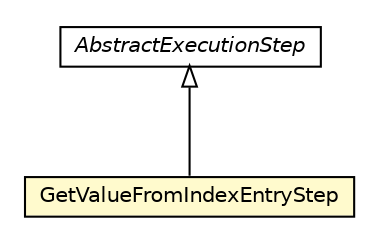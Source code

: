 #!/usr/local/bin/dot
#
# Class diagram 
# Generated by UMLGraph version R5_6-24-gf6e263 (http://www.umlgraph.org/)
#

digraph G {
	edge [fontname="Helvetica",fontsize=10,labelfontname="Helvetica",labelfontsize=10];
	node [fontname="Helvetica",fontsize=10,shape=plaintext];
	nodesep=0.25;
	ranksep=0.5;
	// com.orientechnologies.orient.core.sql.executor.GetValueFromIndexEntryStep
	c1015958 [label=<<table title="com.orientechnologies.orient.core.sql.executor.GetValueFromIndexEntryStep" border="0" cellborder="1" cellspacing="0" cellpadding="2" port="p" bgcolor="lemonChiffon" href="./GetValueFromIndexEntryStep.html">
		<tr><td><table border="0" cellspacing="0" cellpadding="1">
<tr><td align="center" balign="center"> GetValueFromIndexEntryStep </td></tr>
		</table></td></tr>
		</table>>, URL="./GetValueFromIndexEntryStep.html", fontname="Helvetica", fontcolor="black", fontsize=10.0];
	// com.orientechnologies.orient.core.sql.executor.AbstractExecutionStep
	c1015970 [label=<<table title="com.orientechnologies.orient.core.sql.executor.AbstractExecutionStep" border="0" cellborder="1" cellspacing="0" cellpadding="2" port="p" href="./AbstractExecutionStep.html">
		<tr><td><table border="0" cellspacing="0" cellpadding="1">
<tr><td align="center" balign="center"><font face="Helvetica-Oblique"> AbstractExecutionStep </font></td></tr>
		</table></td></tr>
		</table>>, URL="./AbstractExecutionStep.html", fontname="Helvetica", fontcolor="black", fontsize=10.0];
	//com.orientechnologies.orient.core.sql.executor.GetValueFromIndexEntryStep extends com.orientechnologies.orient.core.sql.executor.AbstractExecutionStep
	c1015970:p -> c1015958:p [dir=back,arrowtail=empty];
}

